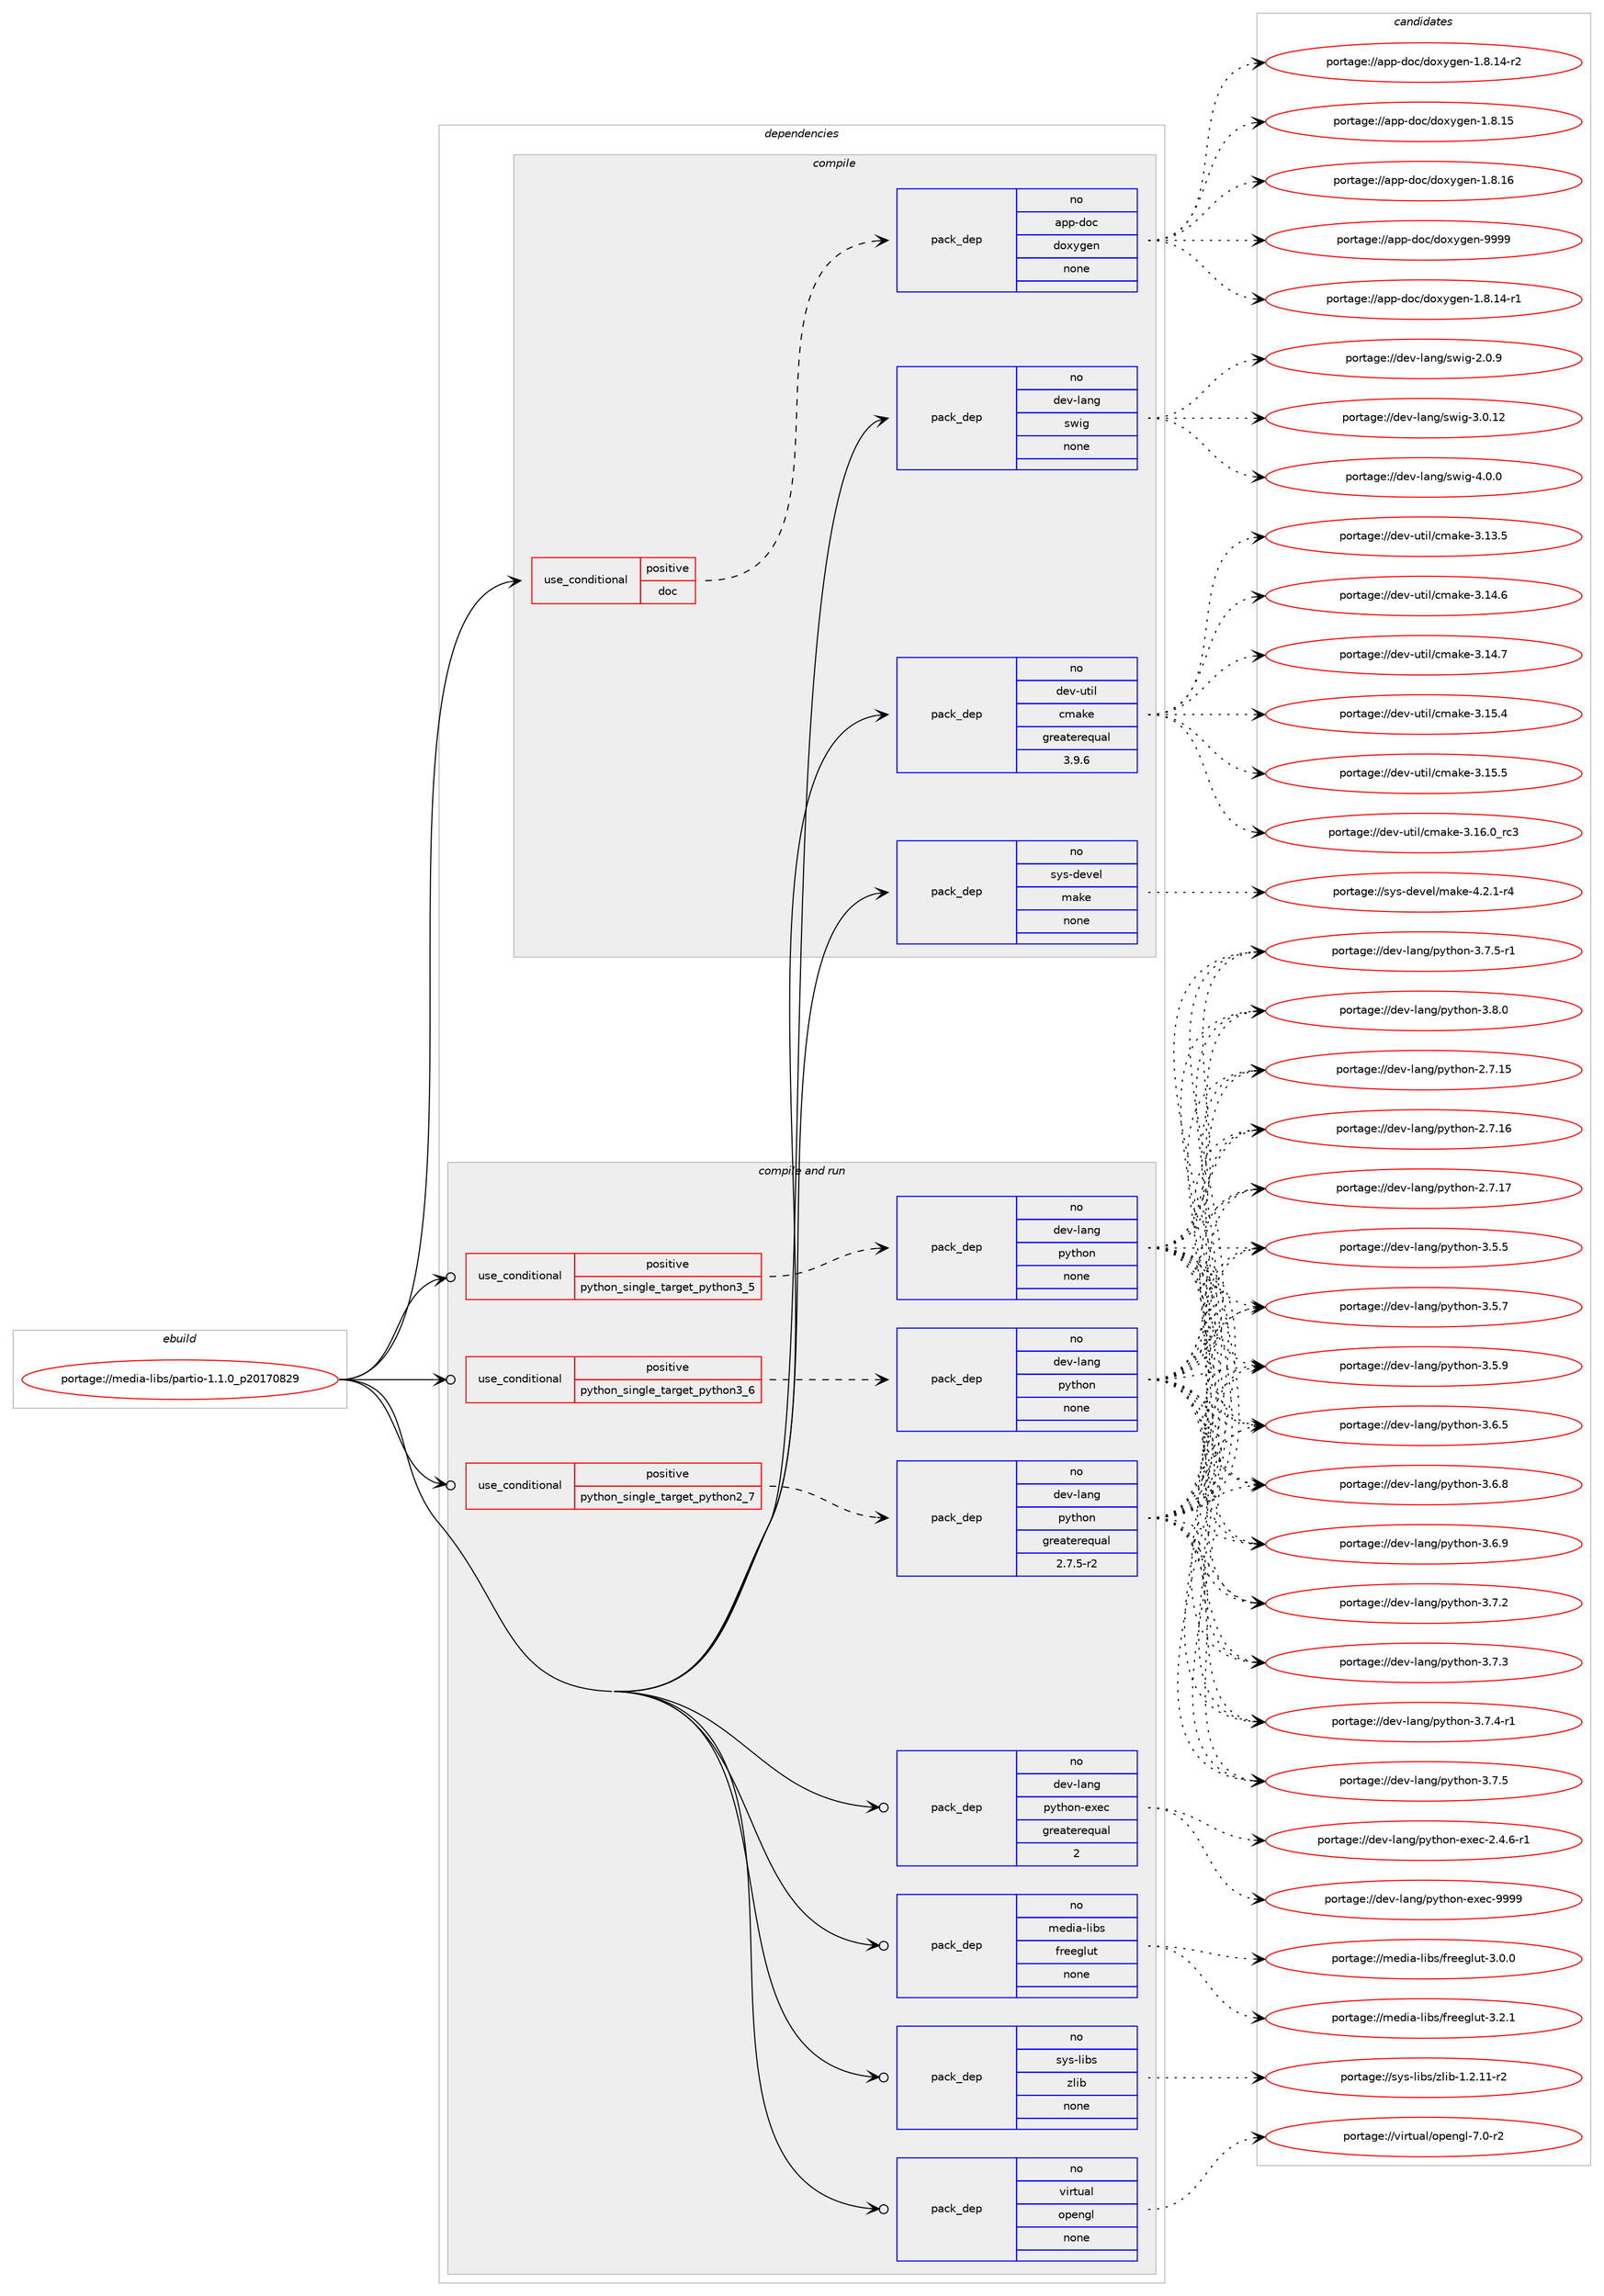 digraph prolog {

# *************
# Graph options
# *************

newrank=true;
concentrate=true;
compound=true;
graph [rankdir=LR,fontname=Helvetica,fontsize=10,ranksep=1.5];#, ranksep=2.5, nodesep=0.2];
edge  [arrowhead=vee];
node  [fontname=Helvetica,fontsize=10];

# **********
# The ebuild
# **********

subgraph cluster_leftcol {
color=gray;
rank=same;
label=<<i>ebuild</i>>;
id [label="portage://media-libs/partio-1.1.0_p20170829", color=red, width=4, href="../media-libs/partio-1.1.0_p20170829.svg"];
}

# ****************
# The dependencies
# ****************

subgraph cluster_midcol {
color=gray;
label=<<i>dependencies</i>>;
subgraph cluster_compile {
fillcolor="#eeeeee";
style=filled;
label=<<i>compile</i>>;
subgraph cond81000 {
dependency323889 [label=<<TABLE BORDER="0" CELLBORDER="1" CELLSPACING="0" CELLPADDING="4"><TR><TD ROWSPAN="3" CELLPADDING="10">use_conditional</TD></TR><TR><TD>positive</TD></TR><TR><TD>doc</TD></TR></TABLE>>, shape=none, color=red];
subgraph pack237582 {
dependency323890 [label=<<TABLE BORDER="0" CELLBORDER="1" CELLSPACING="0" CELLPADDING="4" WIDTH="220"><TR><TD ROWSPAN="6" CELLPADDING="30">pack_dep</TD></TR><TR><TD WIDTH="110">no</TD></TR><TR><TD>app-doc</TD></TR><TR><TD>doxygen</TD></TR><TR><TD>none</TD></TR><TR><TD></TD></TR></TABLE>>, shape=none, color=blue];
}
dependency323889:e -> dependency323890:w [weight=20,style="dashed",arrowhead="vee"];
}
id:e -> dependency323889:w [weight=20,style="solid",arrowhead="vee"];
subgraph pack237583 {
dependency323891 [label=<<TABLE BORDER="0" CELLBORDER="1" CELLSPACING="0" CELLPADDING="4" WIDTH="220"><TR><TD ROWSPAN="6" CELLPADDING="30">pack_dep</TD></TR><TR><TD WIDTH="110">no</TD></TR><TR><TD>dev-lang</TD></TR><TR><TD>swig</TD></TR><TR><TD>none</TD></TR><TR><TD></TD></TR></TABLE>>, shape=none, color=blue];
}
id:e -> dependency323891:w [weight=20,style="solid",arrowhead="vee"];
subgraph pack237584 {
dependency323892 [label=<<TABLE BORDER="0" CELLBORDER="1" CELLSPACING="0" CELLPADDING="4" WIDTH="220"><TR><TD ROWSPAN="6" CELLPADDING="30">pack_dep</TD></TR><TR><TD WIDTH="110">no</TD></TR><TR><TD>dev-util</TD></TR><TR><TD>cmake</TD></TR><TR><TD>greaterequal</TD></TR><TR><TD>3.9.6</TD></TR></TABLE>>, shape=none, color=blue];
}
id:e -> dependency323892:w [weight=20,style="solid",arrowhead="vee"];
subgraph pack237585 {
dependency323893 [label=<<TABLE BORDER="0" CELLBORDER="1" CELLSPACING="0" CELLPADDING="4" WIDTH="220"><TR><TD ROWSPAN="6" CELLPADDING="30">pack_dep</TD></TR><TR><TD WIDTH="110">no</TD></TR><TR><TD>sys-devel</TD></TR><TR><TD>make</TD></TR><TR><TD>none</TD></TR><TR><TD></TD></TR></TABLE>>, shape=none, color=blue];
}
id:e -> dependency323893:w [weight=20,style="solid",arrowhead="vee"];
}
subgraph cluster_compileandrun {
fillcolor="#eeeeee";
style=filled;
label=<<i>compile and run</i>>;
subgraph cond81001 {
dependency323894 [label=<<TABLE BORDER="0" CELLBORDER="1" CELLSPACING="0" CELLPADDING="4"><TR><TD ROWSPAN="3" CELLPADDING="10">use_conditional</TD></TR><TR><TD>positive</TD></TR><TR><TD>python_single_target_python2_7</TD></TR></TABLE>>, shape=none, color=red];
subgraph pack237586 {
dependency323895 [label=<<TABLE BORDER="0" CELLBORDER="1" CELLSPACING="0" CELLPADDING="4" WIDTH="220"><TR><TD ROWSPAN="6" CELLPADDING="30">pack_dep</TD></TR><TR><TD WIDTH="110">no</TD></TR><TR><TD>dev-lang</TD></TR><TR><TD>python</TD></TR><TR><TD>greaterequal</TD></TR><TR><TD>2.7.5-r2</TD></TR></TABLE>>, shape=none, color=blue];
}
dependency323894:e -> dependency323895:w [weight=20,style="dashed",arrowhead="vee"];
}
id:e -> dependency323894:w [weight=20,style="solid",arrowhead="odotvee"];
subgraph cond81002 {
dependency323896 [label=<<TABLE BORDER="0" CELLBORDER="1" CELLSPACING="0" CELLPADDING="4"><TR><TD ROWSPAN="3" CELLPADDING="10">use_conditional</TD></TR><TR><TD>positive</TD></TR><TR><TD>python_single_target_python3_5</TD></TR></TABLE>>, shape=none, color=red];
subgraph pack237587 {
dependency323897 [label=<<TABLE BORDER="0" CELLBORDER="1" CELLSPACING="0" CELLPADDING="4" WIDTH="220"><TR><TD ROWSPAN="6" CELLPADDING="30">pack_dep</TD></TR><TR><TD WIDTH="110">no</TD></TR><TR><TD>dev-lang</TD></TR><TR><TD>python</TD></TR><TR><TD>none</TD></TR><TR><TD></TD></TR></TABLE>>, shape=none, color=blue];
}
dependency323896:e -> dependency323897:w [weight=20,style="dashed",arrowhead="vee"];
}
id:e -> dependency323896:w [weight=20,style="solid",arrowhead="odotvee"];
subgraph cond81003 {
dependency323898 [label=<<TABLE BORDER="0" CELLBORDER="1" CELLSPACING="0" CELLPADDING="4"><TR><TD ROWSPAN="3" CELLPADDING="10">use_conditional</TD></TR><TR><TD>positive</TD></TR><TR><TD>python_single_target_python3_6</TD></TR></TABLE>>, shape=none, color=red];
subgraph pack237588 {
dependency323899 [label=<<TABLE BORDER="0" CELLBORDER="1" CELLSPACING="0" CELLPADDING="4" WIDTH="220"><TR><TD ROWSPAN="6" CELLPADDING="30">pack_dep</TD></TR><TR><TD WIDTH="110">no</TD></TR><TR><TD>dev-lang</TD></TR><TR><TD>python</TD></TR><TR><TD>none</TD></TR><TR><TD></TD></TR></TABLE>>, shape=none, color=blue];
}
dependency323898:e -> dependency323899:w [weight=20,style="dashed",arrowhead="vee"];
}
id:e -> dependency323898:w [weight=20,style="solid",arrowhead="odotvee"];
subgraph pack237589 {
dependency323900 [label=<<TABLE BORDER="0" CELLBORDER="1" CELLSPACING="0" CELLPADDING="4" WIDTH="220"><TR><TD ROWSPAN="6" CELLPADDING="30">pack_dep</TD></TR><TR><TD WIDTH="110">no</TD></TR><TR><TD>dev-lang</TD></TR><TR><TD>python-exec</TD></TR><TR><TD>greaterequal</TD></TR><TR><TD>2</TD></TR></TABLE>>, shape=none, color=blue];
}
id:e -> dependency323900:w [weight=20,style="solid",arrowhead="odotvee"];
subgraph pack237590 {
dependency323901 [label=<<TABLE BORDER="0" CELLBORDER="1" CELLSPACING="0" CELLPADDING="4" WIDTH="220"><TR><TD ROWSPAN="6" CELLPADDING="30">pack_dep</TD></TR><TR><TD WIDTH="110">no</TD></TR><TR><TD>media-libs</TD></TR><TR><TD>freeglut</TD></TR><TR><TD>none</TD></TR><TR><TD></TD></TR></TABLE>>, shape=none, color=blue];
}
id:e -> dependency323901:w [weight=20,style="solid",arrowhead="odotvee"];
subgraph pack237591 {
dependency323902 [label=<<TABLE BORDER="0" CELLBORDER="1" CELLSPACING="0" CELLPADDING="4" WIDTH="220"><TR><TD ROWSPAN="6" CELLPADDING="30">pack_dep</TD></TR><TR><TD WIDTH="110">no</TD></TR><TR><TD>sys-libs</TD></TR><TR><TD>zlib</TD></TR><TR><TD>none</TD></TR><TR><TD></TD></TR></TABLE>>, shape=none, color=blue];
}
id:e -> dependency323902:w [weight=20,style="solid",arrowhead="odotvee"];
subgraph pack237592 {
dependency323903 [label=<<TABLE BORDER="0" CELLBORDER="1" CELLSPACING="0" CELLPADDING="4" WIDTH="220"><TR><TD ROWSPAN="6" CELLPADDING="30">pack_dep</TD></TR><TR><TD WIDTH="110">no</TD></TR><TR><TD>virtual</TD></TR><TR><TD>opengl</TD></TR><TR><TD>none</TD></TR><TR><TD></TD></TR></TABLE>>, shape=none, color=blue];
}
id:e -> dependency323903:w [weight=20,style="solid",arrowhead="odotvee"];
}
subgraph cluster_run {
fillcolor="#eeeeee";
style=filled;
label=<<i>run</i>>;
}
}

# **************
# The candidates
# **************

subgraph cluster_choices {
rank=same;
color=gray;
label=<<i>candidates</i>>;

subgraph choice237582 {
color=black;
nodesep=1;
choiceportage97112112451001119947100111120121103101110454946564649524511449 [label="portage://app-doc/doxygen-1.8.14-r1", color=red, width=4,href="../app-doc/doxygen-1.8.14-r1.svg"];
choiceportage97112112451001119947100111120121103101110454946564649524511450 [label="portage://app-doc/doxygen-1.8.14-r2", color=red, width=4,href="../app-doc/doxygen-1.8.14-r2.svg"];
choiceportage9711211245100111994710011112012110310111045494656464953 [label="portage://app-doc/doxygen-1.8.15", color=red, width=4,href="../app-doc/doxygen-1.8.15.svg"];
choiceportage9711211245100111994710011112012110310111045494656464954 [label="portage://app-doc/doxygen-1.8.16", color=red, width=4,href="../app-doc/doxygen-1.8.16.svg"];
choiceportage971121124510011199471001111201211031011104557575757 [label="portage://app-doc/doxygen-9999", color=red, width=4,href="../app-doc/doxygen-9999.svg"];
dependency323890:e -> choiceportage97112112451001119947100111120121103101110454946564649524511449:w [style=dotted,weight="100"];
dependency323890:e -> choiceportage97112112451001119947100111120121103101110454946564649524511450:w [style=dotted,weight="100"];
dependency323890:e -> choiceportage9711211245100111994710011112012110310111045494656464953:w [style=dotted,weight="100"];
dependency323890:e -> choiceportage9711211245100111994710011112012110310111045494656464954:w [style=dotted,weight="100"];
dependency323890:e -> choiceportage971121124510011199471001111201211031011104557575757:w [style=dotted,weight="100"];
}
subgraph choice237583 {
color=black;
nodesep=1;
choiceportage100101118451089711010347115119105103455046484657 [label="portage://dev-lang/swig-2.0.9", color=red, width=4,href="../dev-lang/swig-2.0.9.svg"];
choiceportage10010111845108971101034711511910510345514648464950 [label="portage://dev-lang/swig-3.0.12", color=red, width=4,href="../dev-lang/swig-3.0.12.svg"];
choiceportage100101118451089711010347115119105103455246484648 [label="portage://dev-lang/swig-4.0.0", color=red, width=4,href="../dev-lang/swig-4.0.0.svg"];
dependency323891:e -> choiceportage100101118451089711010347115119105103455046484657:w [style=dotted,weight="100"];
dependency323891:e -> choiceportage10010111845108971101034711511910510345514648464950:w [style=dotted,weight="100"];
dependency323891:e -> choiceportage100101118451089711010347115119105103455246484648:w [style=dotted,weight="100"];
}
subgraph choice237584 {
color=black;
nodesep=1;
choiceportage1001011184511711610510847991099710710145514649514653 [label="portage://dev-util/cmake-3.13.5", color=red, width=4,href="../dev-util/cmake-3.13.5.svg"];
choiceportage1001011184511711610510847991099710710145514649524654 [label="portage://dev-util/cmake-3.14.6", color=red, width=4,href="../dev-util/cmake-3.14.6.svg"];
choiceportage1001011184511711610510847991099710710145514649524655 [label="portage://dev-util/cmake-3.14.7", color=red, width=4,href="../dev-util/cmake-3.14.7.svg"];
choiceportage1001011184511711610510847991099710710145514649534652 [label="portage://dev-util/cmake-3.15.4", color=red, width=4,href="../dev-util/cmake-3.15.4.svg"];
choiceportage1001011184511711610510847991099710710145514649534653 [label="portage://dev-util/cmake-3.15.5", color=red, width=4,href="../dev-util/cmake-3.15.5.svg"];
choiceportage1001011184511711610510847991099710710145514649544648951149951 [label="portage://dev-util/cmake-3.16.0_rc3", color=red, width=4,href="../dev-util/cmake-3.16.0_rc3.svg"];
dependency323892:e -> choiceportage1001011184511711610510847991099710710145514649514653:w [style=dotted,weight="100"];
dependency323892:e -> choiceportage1001011184511711610510847991099710710145514649524654:w [style=dotted,weight="100"];
dependency323892:e -> choiceportage1001011184511711610510847991099710710145514649524655:w [style=dotted,weight="100"];
dependency323892:e -> choiceportage1001011184511711610510847991099710710145514649534652:w [style=dotted,weight="100"];
dependency323892:e -> choiceportage1001011184511711610510847991099710710145514649534653:w [style=dotted,weight="100"];
dependency323892:e -> choiceportage1001011184511711610510847991099710710145514649544648951149951:w [style=dotted,weight="100"];
}
subgraph choice237585 {
color=black;
nodesep=1;
choiceportage1151211154510010111810110847109971071014552465046494511452 [label="portage://sys-devel/make-4.2.1-r4", color=red, width=4,href="../sys-devel/make-4.2.1-r4.svg"];
dependency323893:e -> choiceportage1151211154510010111810110847109971071014552465046494511452:w [style=dotted,weight="100"];
}
subgraph choice237586 {
color=black;
nodesep=1;
choiceportage10010111845108971101034711212111610411111045504655464953 [label="portage://dev-lang/python-2.7.15", color=red, width=4,href="../dev-lang/python-2.7.15.svg"];
choiceportage10010111845108971101034711212111610411111045504655464954 [label="portage://dev-lang/python-2.7.16", color=red, width=4,href="../dev-lang/python-2.7.16.svg"];
choiceportage10010111845108971101034711212111610411111045504655464955 [label="portage://dev-lang/python-2.7.17", color=red, width=4,href="../dev-lang/python-2.7.17.svg"];
choiceportage100101118451089711010347112121116104111110455146534653 [label="portage://dev-lang/python-3.5.5", color=red, width=4,href="../dev-lang/python-3.5.5.svg"];
choiceportage100101118451089711010347112121116104111110455146534655 [label="portage://dev-lang/python-3.5.7", color=red, width=4,href="../dev-lang/python-3.5.7.svg"];
choiceportage100101118451089711010347112121116104111110455146534657 [label="portage://dev-lang/python-3.5.9", color=red, width=4,href="../dev-lang/python-3.5.9.svg"];
choiceportage100101118451089711010347112121116104111110455146544653 [label="portage://dev-lang/python-3.6.5", color=red, width=4,href="../dev-lang/python-3.6.5.svg"];
choiceportage100101118451089711010347112121116104111110455146544656 [label="portage://dev-lang/python-3.6.8", color=red, width=4,href="../dev-lang/python-3.6.8.svg"];
choiceportage100101118451089711010347112121116104111110455146544657 [label="portage://dev-lang/python-3.6.9", color=red, width=4,href="../dev-lang/python-3.6.9.svg"];
choiceportage100101118451089711010347112121116104111110455146554650 [label="portage://dev-lang/python-3.7.2", color=red, width=4,href="../dev-lang/python-3.7.2.svg"];
choiceportage100101118451089711010347112121116104111110455146554651 [label="portage://dev-lang/python-3.7.3", color=red, width=4,href="../dev-lang/python-3.7.3.svg"];
choiceportage1001011184510897110103471121211161041111104551465546524511449 [label="portage://dev-lang/python-3.7.4-r1", color=red, width=4,href="../dev-lang/python-3.7.4-r1.svg"];
choiceportage100101118451089711010347112121116104111110455146554653 [label="portage://dev-lang/python-3.7.5", color=red, width=4,href="../dev-lang/python-3.7.5.svg"];
choiceportage1001011184510897110103471121211161041111104551465546534511449 [label="portage://dev-lang/python-3.7.5-r1", color=red, width=4,href="../dev-lang/python-3.7.5-r1.svg"];
choiceportage100101118451089711010347112121116104111110455146564648 [label="portage://dev-lang/python-3.8.0", color=red, width=4,href="../dev-lang/python-3.8.0.svg"];
dependency323895:e -> choiceportage10010111845108971101034711212111610411111045504655464953:w [style=dotted,weight="100"];
dependency323895:e -> choiceportage10010111845108971101034711212111610411111045504655464954:w [style=dotted,weight="100"];
dependency323895:e -> choiceportage10010111845108971101034711212111610411111045504655464955:w [style=dotted,weight="100"];
dependency323895:e -> choiceportage100101118451089711010347112121116104111110455146534653:w [style=dotted,weight="100"];
dependency323895:e -> choiceportage100101118451089711010347112121116104111110455146534655:w [style=dotted,weight="100"];
dependency323895:e -> choiceportage100101118451089711010347112121116104111110455146534657:w [style=dotted,weight="100"];
dependency323895:e -> choiceportage100101118451089711010347112121116104111110455146544653:w [style=dotted,weight="100"];
dependency323895:e -> choiceportage100101118451089711010347112121116104111110455146544656:w [style=dotted,weight="100"];
dependency323895:e -> choiceportage100101118451089711010347112121116104111110455146544657:w [style=dotted,weight="100"];
dependency323895:e -> choiceportage100101118451089711010347112121116104111110455146554650:w [style=dotted,weight="100"];
dependency323895:e -> choiceportage100101118451089711010347112121116104111110455146554651:w [style=dotted,weight="100"];
dependency323895:e -> choiceportage1001011184510897110103471121211161041111104551465546524511449:w [style=dotted,weight="100"];
dependency323895:e -> choiceportage100101118451089711010347112121116104111110455146554653:w [style=dotted,weight="100"];
dependency323895:e -> choiceportage1001011184510897110103471121211161041111104551465546534511449:w [style=dotted,weight="100"];
dependency323895:e -> choiceportage100101118451089711010347112121116104111110455146564648:w [style=dotted,weight="100"];
}
subgraph choice237587 {
color=black;
nodesep=1;
choiceportage10010111845108971101034711212111610411111045504655464953 [label="portage://dev-lang/python-2.7.15", color=red, width=4,href="../dev-lang/python-2.7.15.svg"];
choiceportage10010111845108971101034711212111610411111045504655464954 [label="portage://dev-lang/python-2.7.16", color=red, width=4,href="../dev-lang/python-2.7.16.svg"];
choiceportage10010111845108971101034711212111610411111045504655464955 [label="portage://dev-lang/python-2.7.17", color=red, width=4,href="../dev-lang/python-2.7.17.svg"];
choiceportage100101118451089711010347112121116104111110455146534653 [label="portage://dev-lang/python-3.5.5", color=red, width=4,href="../dev-lang/python-3.5.5.svg"];
choiceportage100101118451089711010347112121116104111110455146534655 [label="portage://dev-lang/python-3.5.7", color=red, width=4,href="../dev-lang/python-3.5.7.svg"];
choiceportage100101118451089711010347112121116104111110455146534657 [label="portage://dev-lang/python-3.5.9", color=red, width=4,href="../dev-lang/python-3.5.9.svg"];
choiceportage100101118451089711010347112121116104111110455146544653 [label="portage://dev-lang/python-3.6.5", color=red, width=4,href="../dev-lang/python-3.6.5.svg"];
choiceportage100101118451089711010347112121116104111110455146544656 [label="portage://dev-lang/python-3.6.8", color=red, width=4,href="../dev-lang/python-3.6.8.svg"];
choiceportage100101118451089711010347112121116104111110455146544657 [label="portage://dev-lang/python-3.6.9", color=red, width=4,href="../dev-lang/python-3.6.9.svg"];
choiceportage100101118451089711010347112121116104111110455146554650 [label="portage://dev-lang/python-3.7.2", color=red, width=4,href="../dev-lang/python-3.7.2.svg"];
choiceportage100101118451089711010347112121116104111110455146554651 [label="portage://dev-lang/python-3.7.3", color=red, width=4,href="../dev-lang/python-3.7.3.svg"];
choiceportage1001011184510897110103471121211161041111104551465546524511449 [label="portage://dev-lang/python-3.7.4-r1", color=red, width=4,href="../dev-lang/python-3.7.4-r1.svg"];
choiceportage100101118451089711010347112121116104111110455146554653 [label="portage://dev-lang/python-3.7.5", color=red, width=4,href="../dev-lang/python-3.7.5.svg"];
choiceportage1001011184510897110103471121211161041111104551465546534511449 [label="portage://dev-lang/python-3.7.5-r1", color=red, width=4,href="../dev-lang/python-3.7.5-r1.svg"];
choiceportage100101118451089711010347112121116104111110455146564648 [label="portage://dev-lang/python-3.8.0", color=red, width=4,href="../dev-lang/python-3.8.0.svg"];
dependency323897:e -> choiceportage10010111845108971101034711212111610411111045504655464953:w [style=dotted,weight="100"];
dependency323897:e -> choiceportage10010111845108971101034711212111610411111045504655464954:w [style=dotted,weight="100"];
dependency323897:e -> choiceportage10010111845108971101034711212111610411111045504655464955:w [style=dotted,weight="100"];
dependency323897:e -> choiceportage100101118451089711010347112121116104111110455146534653:w [style=dotted,weight="100"];
dependency323897:e -> choiceportage100101118451089711010347112121116104111110455146534655:w [style=dotted,weight="100"];
dependency323897:e -> choiceportage100101118451089711010347112121116104111110455146534657:w [style=dotted,weight="100"];
dependency323897:e -> choiceportage100101118451089711010347112121116104111110455146544653:w [style=dotted,weight="100"];
dependency323897:e -> choiceportage100101118451089711010347112121116104111110455146544656:w [style=dotted,weight="100"];
dependency323897:e -> choiceportage100101118451089711010347112121116104111110455146544657:w [style=dotted,weight="100"];
dependency323897:e -> choiceportage100101118451089711010347112121116104111110455146554650:w [style=dotted,weight="100"];
dependency323897:e -> choiceportage100101118451089711010347112121116104111110455146554651:w [style=dotted,weight="100"];
dependency323897:e -> choiceportage1001011184510897110103471121211161041111104551465546524511449:w [style=dotted,weight="100"];
dependency323897:e -> choiceportage100101118451089711010347112121116104111110455146554653:w [style=dotted,weight="100"];
dependency323897:e -> choiceportage1001011184510897110103471121211161041111104551465546534511449:w [style=dotted,weight="100"];
dependency323897:e -> choiceportage100101118451089711010347112121116104111110455146564648:w [style=dotted,weight="100"];
}
subgraph choice237588 {
color=black;
nodesep=1;
choiceportage10010111845108971101034711212111610411111045504655464953 [label="portage://dev-lang/python-2.7.15", color=red, width=4,href="../dev-lang/python-2.7.15.svg"];
choiceportage10010111845108971101034711212111610411111045504655464954 [label="portage://dev-lang/python-2.7.16", color=red, width=4,href="../dev-lang/python-2.7.16.svg"];
choiceportage10010111845108971101034711212111610411111045504655464955 [label="portage://dev-lang/python-2.7.17", color=red, width=4,href="../dev-lang/python-2.7.17.svg"];
choiceportage100101118451089711010347112121116104111110455146534653 [label="portage://dev-lang/python-3.5.5", color=red, width=4,href="../dev-lang/python-3.5.5.svg"];
choiceportage100101118451089711010347112121116104111110455146534655 [label="portage://dev-lang/python-3.5.7", color=red, width=4,href="../dev-lang/python-3.5.7.svg"];
choiceportage100101118451089711010347112121116104111110455146534657 [label="portage://dev-lang/python-3.5.9", color=red, width=4,href="../dev-lang/python-3.5.9.svg"];
choiceportage100101118451089711010347112121116104111110455146544653 [label="portage://dev-lang/python-3.6.5", color=red, width=4,href="../dev-lang/python-3.6.5.svg"];
choiceportage100101118451089711010347112121116104111110455146544656 [label="portage://dev-lang/python-3.6.8", color=red, width=4,href="../dev-lang/python-3.6.8.svg"];
choiceportage100101118451089711010347112121116104111110455146544657 [label="portage://dev-lang/python-3.6.9", color=red, width=4,href="../dev-lang/python-3.6.9.svg"];
choiceportage100101118451089711010347112121116104111110455146554650 [label="portage://dev-lang/python-3.7.2", color=red, width=4,href="../dev-lang/python-3.7.2.svg"];
choiceportage100101118451089711010347112121116104111110455146554651 [label="portage://dev-lang/python-3.7.3", color=red, width=4,href="../dev-lang/python-3.7.3.svg"];
choiceportage1001011184510897110103471121211161041111104551465546524511449 [label="portage://dev-lang/python-3.7.4-r1", color=red, width=4,href="../dev-lang/python-3.7.4-r1.svg"];
choiceportage100101118451089711010347112121116104111110455146554653 [label="portage://dev-lang/python-3.7.5", color=red, width=4,href="../dev-lang/python-3.7.5.svg"];
choiceportage1001011184510897110103471121211161041111104551465546534511449 [label="portage://dev-lang/python-3.7.5-r1", color=red, width=4,href="../dev-lang/python-3.7.5-r1.svg"];
choiceportage100101118451089711010347112121116104111110455146564648 [label="portage://dev-lang/python-3.8.0", color=red, width=4,href="../dev-lang/python-3.8.0.svg"];
dependency323899:e -> choiceportage10010111845108971101034711212111610411111045504655464953:w [style=dotted,weight="100"];
dependency323899:e -> choiceportage10010111845108971101034711212111610411111045504655464954:w [style=dotted,weight="100"];
dependency323899:e -> choiceportage10010111845108971101034711212111610411111045504655464955:w [style=dotted,weight="100"];
dependency323899:e -> choiceportage100101118451089711010347112121116104111110455146534653:w [style=dotted,weight="100"];
dependency323899:e -> choiceportage100101118451089711010347112121116104111110455146534655:w [style=dotted,weight="100"];
dependency323899:e -> choiceportage100101118451089711010347112121116104111110455146534657:w [style=dotted,weight="100"];
dependency323899:e -> choiceportage100101118451089711010347112121116104111110455146544653:w [style=dotted,weight="100"];
dependency323899:e -> choiceportage100101118451089711010347112121116104111110455146544656:w [style=dotted,weight="100"];
dependency323899:e -> choiceportage100101118451089711010347112121116104111110455146544657:w [style=dotted,weight="100"];
dependency323899:e -> choiceportage100101118451089711010347112121116104111110455146554650:w [style=dotted,weight="100"];
dependency323899:e -> choiceportage100101118451089711010347112121116104111110455146554651:w [style=dotted,weight="100"];
dependency323899:e -> choiceportage1001011184510897110103471121211161041111104551465546524511449:w [style=dotted,weight="100"];
dependency323899:e -> choiceportage100101118451089711010347112121116104111110455146554653:w [style=dotted,weight="100"];
dependency323899:e -> choiceportage1001011184510897110103471121211161041111104551465546534511449:w [style=dotted,weight="100"];
dependency323899:e -> choiceportage100101118451089711010347112121116104111110455146564648:w [style=dotted,weight="100"];
}
subgraph choice237589 {
color=black;
nodesep=1;
choiceportage10010111845108971101034711212111610411111045101120101994550465246544511449 [label="portage://dev-lang/python-exec-2.4.6-r1", color=red, width=4,href="../dev-lang/python-exec-2.4.6-r1.svg"];
choiceportage10010111845108971101034711212111610411111045101120101994557575757 [label="portage://dev-lang/python-exec-9999", color=red, width=4,href="../dev-lang/python-exec-9999.svg"];
dependency323900:e -> choiceportage10010111845108971101034711212111610411111045101120101994550465246544511449:w [style=dotted,weight="100"];
dependency323900:e -> choiceportage10010111845108971101034711212111610411111045101120101994557575757:w [style=dotted,weight="100"];
}
subgraph choice237590 {
color=black;
nodesep=1;
choiceportage10910110010597451081059811547102114101101103108117116455146484648 [label="portage://media-libs/freeglut-3.0.0", color=red, width=4,href="../media-libs/freeglut-3.0.0.svg"];
choiceportage10910110010597451081059811547102114101101103108117116455146504649 [label="portage://media-libs/freeglut-3.2.1", color=red, width=4,href="../media-libs/freeglut-3.2.1.svg"];
dependency323901:e -> choiceportage10910110010597451081059811547102114101101103108117116455146484648:w [style=dotted,weight="100"];
dependency323901:e -> choiceportage10910110010597451081059811547102114101101103108117116455146504649:w [style=dotted,weight="100"];
}
subgraph choice237591 {
color=black;
nodesep=1;
choiceportage11512111545108105981154712210810598454946504649494511450 [label="portage://sys-libs/zlib-1.2.11-r2", color=red, width=4,href="../sys-libs/zlib-1.2.11-r2.svg"];
dependency323902:e -> choiceportage11512111545108105981154712210810598454946504649494511450:w [style=dotted,weight="100"];
}
subgraph choice237592 {
color=black;
nodesep=1;
choiceportage1181051141161179710847111112101110103108455546484511450 [label="portage://virtual/opengl-7.0-r2", color=red, width=4,href="../virtual/opengl-7.0-r2.svg"];
dependency323903:e -> choiceportage1181051141161179710847111112101110103108455546484511450:w [style=dotted,weight="100"];
}
}

}
